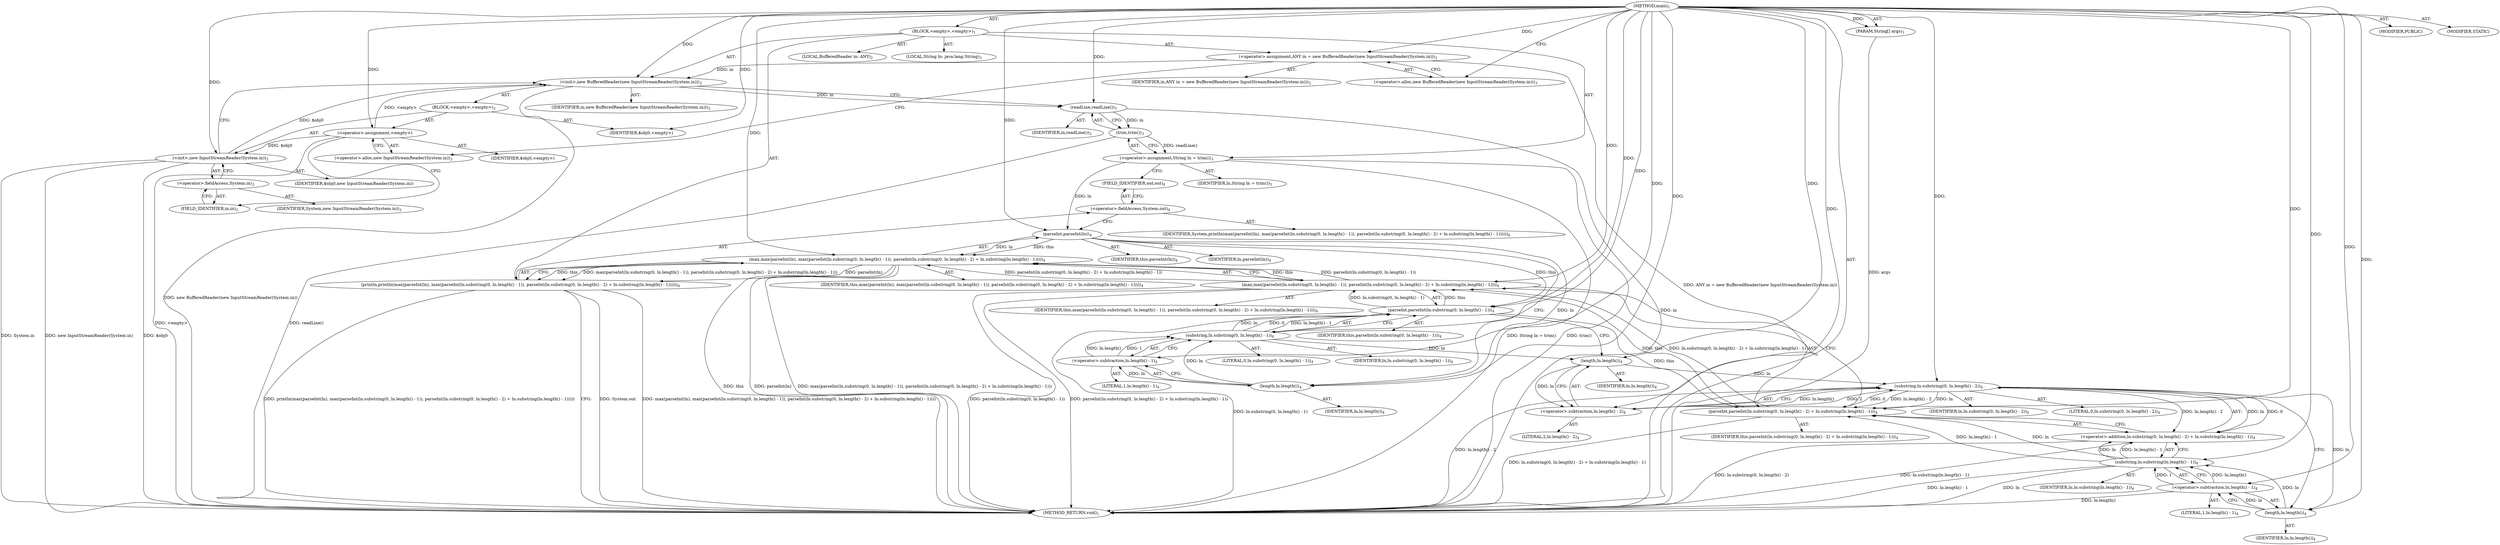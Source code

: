 digraph "main" {  
"19" [label = <(METHOD,main)<SUB>1</SUB>> ]
"20" [label = <(PARAM,String[] args)<SUB>1</SUB>> ]
"21" [label = <(BLOCK,&lt;empty&gt;,&lt;empty&gt;)<SUB>1</SUB>> ]
"4" [label = <(LOCAL,BufferedReader in: ANY)<SUB>2</SUB>> ]
"22" [label = <(&lt;operator&gt;.assignment,ANY in = new BufferedReader(new InputStreamReader(System.in)))<SUB>2</SUB>> ]
"23" [label = <(IDENTIFIER,in,ANY in = new BufferedReader(new InputStreamReader(System.in)))<SUB>2</SUB>> ]
"24" [label = <(&lt;operator&gt;.alloc,new BufferedReader(new InputStreamReader(System.in)))<SUB>2</SUB>> ]
"25" [label = <(&lt;init&gt;,new BufferedReader(new InputStreamReader(System.in)))<SUB>2</SUB>> ]
"3" [label = <(IDENTIFIER,in,new BufferedReader(new InputStreamReader(System.in)))<SUB>2</SUB>> ]
"26" [label = <(BLOCK,&lt;empty&gt;,&lt;empty&gt;)<SUB>2</SUB>> ]
"27" [label = <(&lt;operator&gt;.assignment,&lt;empty&gt;)> ]
"28" [label = <(IDENTIFIER,$obj0,&lt;empty&gt;)> ]
"29" [label = <(&lt;operator&gt;.alloc,new InputStreamReader(System.in))<SUB>2</SUB>> ]
"30" [label = <(&lt;init&gt;,new InputStreamReader(System.in))<SUB>2</SUB>> ]
"31" [label = <(IDENTIFIER,$obj0,new InputStreamReader(System.in))> ]
"32" [label = <(&lt;operator&gt;.fieldAccess,System.in)<SUB>2</SUB>> ]
"33" [label = <(IDENTIFIER,System,new InputStreamReader(System.in))<SUB>2</SUB>> ]
"34" [label = <(FIELD_IDENTIFIER,in,in)<SUB>2</SUB>> ]
"35" [label = <(IDENTIFIER,$obj0,&lt;empty&gt;)> ]
"36" [label = <(LOCAL,String ln: java.lang.String)<SUB>3</SUB>> ]
"37" [label = <(&lt;operator&gt;.assignment,String ln = trim())<SUB>3</SUB>> ]
"38" [label = <(IDENTIFIER,ln,String ln = trim())<SUB>3</SUB>> ]
"39" [label = <(trim,trim())<SUB>3</SUB>> ]
"40" [label = <(readLine,readLine())<SUB>3</SUB>> ]
"41" [label = <(IDENTIFIER,in,readLine())<SUB>3</SUB>> ]
"42" [label = <(println,println(max(parseInt(ln), max(parseInt(ln.substring(0, ln.length() - 1)), parseInt(ln.substring(0, ln.length() - 2) + ln.substring(ln.length() - 1))))))<SUB>4</SUB>> ]
"43" [label = <(&lt;operator&gt;.fieldAccess,System.out)<SUB>4</SUB>> ]
"44" [label = <(IDENTIFIER,System,println(max(parseInt(ln), max(parseInt(ln.substring(0, ln.length() - 1)), parseInt(ln.substring(0, ln.length() - 2) + ln.substring(ln.length() - 1))))))<SUB>4</SUB>> ]
"45" [label = <(FIELD_IDENTIFIER,out,out)<SUB>4</SUB>> ]
"46" [label = <(max,max(parseInt(ln), max(parseInt(ln.substring(0, ln.length() - 1)), parseInt(ln.substring(0, ln.length() - 2) + ln.substring(ln.length() - 1)))))<SUB>4</SUB>> ]
"47" [label = <(IDENTIFIER,this,max(parseInt(ln), max(parseInt(ln.substring(0, ln.length() - 1)), parseInt(ln.substring(0, ln.length() - 2) + ln.substring(ln.length() - 1)))))<SUB>4</SUB>> ]
"48" [label = <(parseInt,parseInt(ln))<SUB>4</SUB>> ]
"49" [label = <(IDENTIFIER,this,parseInt(ln))<SUB>4</SUB>> ]
"50" [label = <(IDENTIFIER,ln,parseInt(ln))<SUB>4</SUB>> ]
"51" [label = <(max,max(parseInt(ln.substring(0, ln.length() - 1)), parseInt(ln.substring(0, ln.length() - 2) + ln.substring(ln.length() - 1))))<SUB>4</SUB>> ]
"52" [label = <(IDENTIFIER,this,max(parseInt(ln.substring(0, ln.length() - 1)), parseInt(ln.substring(0, ln.length() - 2) + ln.substring(ln.length() - 1))))<SUB>4</SUB>> ]
"53" [label = <(parseInt,parseInt(ln.substring(0, ln.length() - 1)))<SUB>4</SUB>> ]
"54" [label = <(IDENTIFIER,this,parseInt(ln.substring(0, ln.length() - 1)))<SUB>4</SUB>> ]
"55" [label = <(substring,ln.substring(0, ln.length() - 1))<SUB>4</SUB>> ]
"56" [label = <(IDENTIFIER,ln,ln.substring(0, ln.length() - 1))<SUB>4</SUB>> ]
"57" [label = <(LITERAL,0,ln.substring(0, ln.length() - 1))<SUB>4</SUB>> ]
"58" [label = <(&lt;operator&gt;.subtraction,ln.length() - 1)<SUB>4</SUB>> ]
"59" [label = <(length,ln.length())<SUB>4</SUB>> ]
"60" [label = <(IDENTIFIER,ln,ln.length())<SUB>4</SUB>> ]
"61" [label = <(LITERAL,1,ln.length() - 1)<SUB>4</SUB>> ]
"62" [label = <(parseInt,parseInt(ln.substring(0, ln.length() - 2) + ln.substring(ln.length() - 1)))<SUB>4</SUB>> ]
"63" [label = <(IDENTIFIER,this,parseInt(ln.substring(0, ln.length() - 2) + ln.substring(ln.length() - 1)))<SUB>4</SUB>> ]
"64" [label = <(&lt;operator&gt;.addition,ln.substring(0, ln.length() - 2) + ln.substring(ln.length() - 1))<SUB>4</SUB>> ]
"65" [label = <(substring,ln.substring(0, ln.length() - 2))<SUB>4</SUB>> ]
"66" [label = <(IDENTIFIER,ln,ln.substring(0, ln.length() - 2))<SUB>4</SUB>> ]
"67" [label = <(LITERAL,0,ln.substring(0, ln.length() - 2))<SUB>4</SUB>> ]
"68" [label = <(&lt;operator&gt;.subtraction,ln.length() - 2)<SUB>4</SUB>> ]
"69" [label = <(length,ln.length())<SUB>4</SUB>> ]
"70" [label = <(IDENTIFIER,ln,ln.length())<SUB>4</SUB>> ]
"71" [label = <(LITERAL,2,ln.length() - 2)<SUB>4</SUB>> ]
"72" [label = <(substring,ln.substring(ln.length() - 1))<SUB>4</SUB>> ]
"73" [label = <(IDENTIFIER,ln,ln.substring(ln.length() - 1))<SUB>4</SUB>> ]
"74" [label = <(&lt;operator&gt;.subtraction,ln.length() - 1)<SUB>4</SUB>> ]
"75" [label = <(length,ln.length())<SUB>4</SUB>> ]
"76" [label = <(IDENTIFIER,ln,ln.length())<SUB>4</SUB>> ]
"77" [label = <(LITERAL,1,ln.length() - 1)<SUB>4</SUB>> ]
"78" [label = <(MODIFIER,PUBLIC)> ]
"79" [label = <(MODIFIER,STATIC)> ]
"80" [label = <(METHOD_RETURN,void)<SUB>1</SUB>> ]
  "19" -> "20"  [ label = "AST: "] 
  "19" -> "21"  [ label = "AST: "] 
  "19" -> "78"  [ label = "AST: "] 
  "19" -> "79"  [ label = "AST: "] 
  "19" -> "80"  [ label = "AST: "] 
  "21" -> "4"  [ label = "AST: "] 
  "21" -> "22"  [ label = "AST: "] 
  "21" -> "25"  [ label = "AST: "] 
  "21" -> "36"  [ label = "AST: "] 
  "21" -> "37"  [ label = "AST: "] 
  "21" -> "42"  [ label = "AST: "] 
  "22" -> "23"  [ label = "AST: "] 
  "22" -> "24"  [ label = "AST: "] 
  "25" -> "3"  [ label = "AST: "] 
  "25" -> "26"  [ label = "AST: "] 
  "26" -> "27"  [ label = "AST: "] 
  "26" -> "30"  [ label = "AST: "] 
  "26" -> "35"  [ label = "AST: "] 
  "27" -> "28"  [ label = "AST: "] 
  "27" -> "29"  [ label = "AST: "] 
  "30" -> "31"  [ label = "AST: "] 
  "30" -> "32"  [ label = "AST: "] 
  "32" -> "33"  [ label = "AST: "] 
  "32" -> "34"  [ label = "AST: "] 
  "37" -> "38"  [ label = "AST: "] 
  "37" -> "39"  [ label = "AST: "] 
  "39" -> "40"  [ label = "AST: "] 
  "40" -> "41"  [ label = "AST: "] 
  "42" -> "43"  [ label = "AST: "] 
  "42" -> "46"  [ label = "AST: "] 
  "43" -> "44"  [ label = "AST: "] 
  "43" -> "45"  [ label = "AST: "] 
  "46" -> "47"  [ label = "AST: "] 
  "46" -> "48"  [ label = "AST: "] 
  "46" -> "51"  [ label = "AST: "] 
  "48" -> "49"  [ label = "AST: "] 
  "48" -> "50"  [ label = "AST: "] 
  "51" -> "52"  [ label = "AST: "] 
  "51" -> "53"  [ label = "AST: "] 
  "51" -> "62"  [ label = "AST: "] 
  "53" -> "54"  [ label = "AST: "] 
  "53" -> "55"  [ label = "AST: "] 
  "55" -> "56"  [ label = "AST: "] 
  "55" -> "57"  [ label = "AST: "] 
  "55" -> "58"  [ label = "AST: "] 
  "58" -> "59"  [ label = "AST: "] 
  "58" -> "61"  [ label = "AST: "] 
  "59" -> "60"  [ label = "AST: "] 
  "62" -> "63"  [ label = "AST: "] 
  "62" -> "64"  [ label = "AST: "] 
  "64" -> "65"  [ label = "AST: "] 
  "64" -> "72"  [ label = "AST: "] 
  "65" -> "66"  [ label = "AST: "] 
  "65" -> "67"  [ label = "AST: "] 
  "65" -> "68"  [ label = "AST: "] 
  "68" -> "69"  [ label = "AST: "] 
  "68" -> "71"  [ label = "AST: "] 
  "69" -> "70"  [ label = "AST: "] 
  "72" -> "73"  [ label = "AST: "] 
  "72" -> "74"  [ label = "AST: "] 
  "74" -> "75"  [ label = "AST: "] 
  "74" -> "77"  [ label = "AST: "] 
  "75" -> "76"  [ label = "AST: "] 
  "22" -> "29"  [ label = "CFG: "] 
  "25" -> "40"  [ label = "CFG: "] 
  "37" -> "45"  [ label = "CFG: "] 
  "42" -> "80"  [ label = "CFG: "] 
  "24" -> "22"  [ label = "CFG: "] 
  "39" -> "37"  [ label = "CFG: "] 
  "43" -> "48"  [ label = "CFG: "] 
  "46" -> "42"  [ label = "CFG: "] 
  "27" -> "34"  [ label = "CFG: "] 
  "30" -> "25"  [ label = "CFG: "] 
  "40" -> "39"  [ label = "CFG: "] 
  "45" -> "43"  [ label = "CFG: "] 
  "48" -> "59"  [ label = "CFG: "] 
  "51" -> "46"  [ label = "CFG: "] 
  "29" -> "27"  [ label = "CFG: "] 
  "32" -> "30"  [ label = "CFG: "] 
  "53" -> "69"  [ label = "CFG: "] 
  "62" -> "51"  [ label = "CFG: "] 
  "34" -> "32"  [ label = "CFG: "] 
  "55" -> "53"  [ label = "CFG: "] 
  "64" -> "62"  [ label = "CFG: "] 
  "58" -> "55"  [ label = "CFG: "] 
  "65" -> "75"  [ label = "CFG: "] 
  "72" -> "64"  [ label = "CFG: "] 
  "59" -> "58"  [ label = "CFG: "] 
  "68" -> "65"  [ label = "CFG: "] 
  "74" -> "72"  [ label = "CFG: "] 
  "69" -> "68"  [ label = "CFG: "] 
  "75" -> "74"  [ label = "CFG: "] 
  "19" -> "24"  [ label = "CFG: "] 
  "20" -> "80"  [ label = "DDG: args"] 
  "22" -> "80"  [ label = "DDG: ANY in = new BufferedReader(new InputStreamReader(System.in))"] 
  "27" -> "80"  [ label = "DDG: &lt;empty&gt;"] 
  "30" -> "80"  [ label = "DDG: $obj0"] 
  "30" -> "80"  [ label = "DDG: System.in"] 
  "30" -> "80"  [ label = "DDG: new InputStreamReader(System.in)"] 
  "25" -> "80"  [ label = "DDG: new BufferedReader(new InputStreamReader(System.in))"] 
  "40" -> "80"  [ label = "DDG: in"] 
  "39" -> "80"  [ label = "DDG: readLine()"] 
  "37" -> "80"  [ label = "DDG: trim()"] 
  "37" -> "80"  [ label = "DDG: String ln = trim()"] 
  "42" -> "80"  [ label = "DDG: System.out"] 
  "46" -> "80"  [ label = "DDG: this"] 
  "46" -> "80"  [ label = "DDG: parseInt(ln)"] 
  "53" -> "80"  [ label = "DDG: ln.substring(0, ln.length() - 1)"] 
  "51" -> "80"  [ label = "DDG: parseInt(ln.substring(0, ln.length() - 1))"] 
  "65" -> "80"  [ label = "DDG: ln.length() - 2"] 
  "64" -> "80"  [ label = "DDG: ln.substring(0, ln.length() - 2)"] 
  "72" -> "80"  [ label = "DDG: ln"] 
  "74" -> "80"  [ label = "DDG: ln.length()"] 
  "72" -> "80"  [ label = "DDG: ln.length() - 1"] 
  "64" -> "80"  [ label = "DDG: ln.substring(ln.length() - 1)"] 
  "62" -> "80"  [ label = "DDG: ln.substring(0, ln.length() - 2) + ln.substring(ln.length() - 1)"] 
  "51" -> "80"  [ label = "DDG: parseInt(ln.substring(0, ln.length() - 2) + ln.substring(ln.length() - 1))"] 
  "46" -> "80"  [ label = "DDG: max(parseInt(ln.substring(0, ln.length() - 1)), parseInt(ln.substring(0, ln.length() - 2) + ln.substring(ln.length() - 1)))"] 
  "42" -> "80"  [ label = "DDG: max(parseInt(ln), max(parseInt(ln.substring(0, ln.length() - 1)), parseInt(ln.substring(0, ln.length() - 2) + ln.substring(ln.length() - 1))))"] 
  "42" -> "80"  [ label = "DDG: println(max(parseInt(ln), max(parseInt(ln.substring(0, ln.length() - 1)), parseInt(ln.substring(0, ln.length() - 2) + ln.substring(ln.length() - 1)))))"] 
  "19" -> "20"  [ label = "DDG: "] 
  "19" -> "22"  [ label = "DDG: "] 
  "39" -> "37"  [ label = "DDG: readLine()"] 
  "22" -> "25"  [ label = "DDG: in"] 
  "19" -> "25"  [ label = "DDG: "] 
  "27" -> "25"  [ label = "DDG: &lt;empty&gt;"] 
  "30" -> "25"  [ label = "DDG: $obj0"] 
  "46" -> "42"  [ label = "DDG: this"] 
  "46" -> "42"  [ label = "DDG: parseInt(ln)"] 
  "46" -> "42"  [ label = "DDG: max(parseInt(ln.substring(0, ln.length() - 1)), parseInt(ln.substring(0, ln.length() - 2) + ln.substring(ln.length() - 1)))"] 
  "19" -> "27"  [ label = "DDG: "] 
  "19" -> "35"  [ label = "DDG: "] 
  "40" -> "39"  [ label = "DDG: in"] 
  "51" -> "46"  [ label = "DDG: this"] 
  "19" -> "46"  [ label = "DDG: "] 
  "48" -> "46"  [ label = "DDG: this"] 
  "48" -> "46"  [ label = "DDG: ln"] 
  "51" -> "46"  [ label = "DDG: parseInt(ln.substring(0, ln.length() - 1))"] 
  "51" -> "46"  [ label = "DDG: parseInt(ln.substring(0, ln.length() - 2) + ln.substring(ln.length() - 1))"] 
  "27" -> "30"  [ label = "DDG: $obj0"] 
  "19" -> "30"  [ label = "DDG: "] 
  "25" -> "40"  [ label = "DDG: in"] 
  "19" -> "40"  [ label = "DDG: "] 
  "19" -> "48"  [ label = "DDG: "] 
  "37" -> "48"  [ label = "DDG: ln"] 
  "62" -> "51"  [ label = "DDG: this"] 
  "19" -> "51"  [ label = "DDG: "] 
  "53" -> "51"  [ label = "DDG: this"] 
  "53" -> "51"  [ label = "DDG: ln.substring(0, ln.length() - 1)"] 
  "62" -> "51"  [ label = "DDG: ln.substring(0, ln.length() - 2) + ln.substring(ln.length() - 1)"] 
  "48" -> "53"  [ label = "DDG: this"] 
  "19" -> "53"  [ label = "DDG: "] 
  "55" -> "53"  [ label = "DDG: ln"] 
  "55" -> "53"  [ label = "DDG: 0"] 
  "55" -> "53"  [ label = "DDG: ln.length() - 1"] 
  "53" -> "62"  [ label = "DDG: this"] 
  "19" -> "62"  [ label = "DDG: "] 
  "65" -> "62"  [ label = "DDG: ln"] 
  "65" -> "62"  [ label = "DDG: 0"] 
  "65" -> "62"  [ label = "DDG: ln.length() - 2"] 
  "72" -> "62"  [ label = "DDG: ln"] 
  "72" -> "62"  [ label = "DDG: ln.length() - 1"] 
  "59" -> "55"  [ label = "DDG: ln"] 
  "19" -> "55"  [ label = "DDG: "] 
  "58" -> "55"  [ label = "DDG: ln.length()"] 
  "58" -> "55"  [ label = "DDG: 1"] 
  "65" -> "64"  [ label = "DDG: ln"] 
  "65" -> "64"  [ label = "DDG: 0"] 
  "65" -> "64"  [ label = "DDG: ln.length() - 2"] 
  "72" -> "64"  [ label = "DDG: ln"] 
  "72" -> "64"  [ label = "DDG: ln.length() - 1"] 
  "59" -> "58"  [ label = "DDG: ln"] 
  "19" -> "58"  [ label = "DDG: "] 
  "69" -> "65"  [ label = "DDG: ln"] 
  "19" -> "65"  [ label = "DDG: "] 
  "68" -> "65"  [ label = "DDG: ln.length()"] 
  "68" -> "65"  [ label = "DDG: 2"] 
  "75" -> "72"  [ label = "DDG: ln"] 
  "19" -> "72"  [ label = "DDG: "] 
  "74" -> "72"  [ label = "DDG: ln.length()"] 
  "74" -> "72"  [ label = "DDG: 1"] 
  "48" -> "59"  [ label = "DDG: ln"] 
  "19" -> "59"  [ label = "DDG: "] 
  "69" -> "68"  [ label = "DDG: ln"] 
  "19" -> "68"  [ label = "DDG: "] 
  "75" -> "74"  [ label = "DDG: ln"] 
  "19" -> "74"  [ label = "DDG: "] 
  "55" -> "69"  [ label = "DDG: ln"] 
  "19" -> "69"  [ label = "DDG: "] 
  "65" -> "75"  [ label = "DDG: ln"] 
  "19" -> "75"  [ label = "DDG: "] 
}
